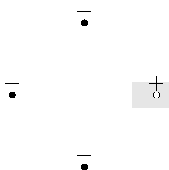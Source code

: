 size(0cm, 3cm);

transform fontsc = scale(1);

pair[] pts = {(3, 0), (0, 3), (-3, 0), (0, -3)};
int[] labs = {1, 0, 0, 0};

path rect = (2, 0.5) -- (2, -0.5) -- (3.5, -0.5) -- (3.5, 0.5) -- cycle;
fill(rect, lightgray);

for (int i = 0; i < pts.length; ++i) {
  int k = labs[i];
  
  pair pos = pts[i];
  path circ = circle(pos, 0.1);
  pen fillclr = (k == 1? white : black);
  draw(circ);
  fill(circ, fillclr);
  
  string str = (k == 1 ? "$+$" : "$-$");
  Label l = Label(str, pos + (0, 0.5));
  label(fontsc * l);
}
